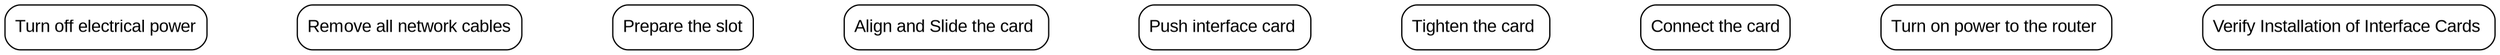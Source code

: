 /*
dot process.dot | neato -n2 -Tpng > process.png
dot process.dot | neato -n2 > process_O.dot
*/

/*digraph process {
  rankdir=TB;overlap=scalexy;sep=1;nodesep=1;
  node[fontsize=14.0; fontname="arial"]
  edge[fontsize=12.0; fontname="arial"]

  "1" [label="step 1"; shape=box,style="rounded", color=yellow]
  "2" [label="step 2"; shape=box,style="rounded", color=black]
  "3" [label="step 3"; shape=box,style="rounded", color=black]
  "4" [label="step 4"; shape=box,style="rounded", color=black]
  "5" [label="step 5"; shape=box,style="rounded", color=black]
  "6" [label="step 6"; shape=box,style="rounded", color=orange]

  "1" -> "2"  [];
  "2" -> "3"  [color=green];
  "2" -> "4"  [color=red];
  "2" -> "5"  [color=grey];
  "3" -> "6"  [];
  "4" -> "1"  [];
  "5" -> "6"  [];
}*/


digraph process { rankdir=TB; overlap=scalexy; sep=1; nodesep=1; node[fontsize=14.0, fontname="arial", shape=box, style="rounded"] edge[fontsize=12.0, fontname="arial"] "128" [label="Turn off electrical power"]; "129" [label="Remove all network cables"]; "130" [label="Prepare the slot"]; "131" [label="Align and Slide the card "]; "132" [label="Push interface card "]; "133" [label="Tighten the card "]; "134" [label="Connect the card"]; "135" [label="Turn on power to the router "]; "136" [label="Verify Installation of Interface Cards "]; }

/*digraph process { rankdir=TB; overlap=scalexy; sep=1; nodesep=1; node[fontsize=14.0, fontname="arial", shape=box, style="rounded"] edge[fontsize=12.0, fontname="arial"] "44" [label="verifier ecran 1"]; "44" -> "45" [color=green]; "44" -> "46" [color=red]; "44" -> "46" [color=grey]; "45" [label="verif 2"]; "46" [label="verif 3"]; }
*/
